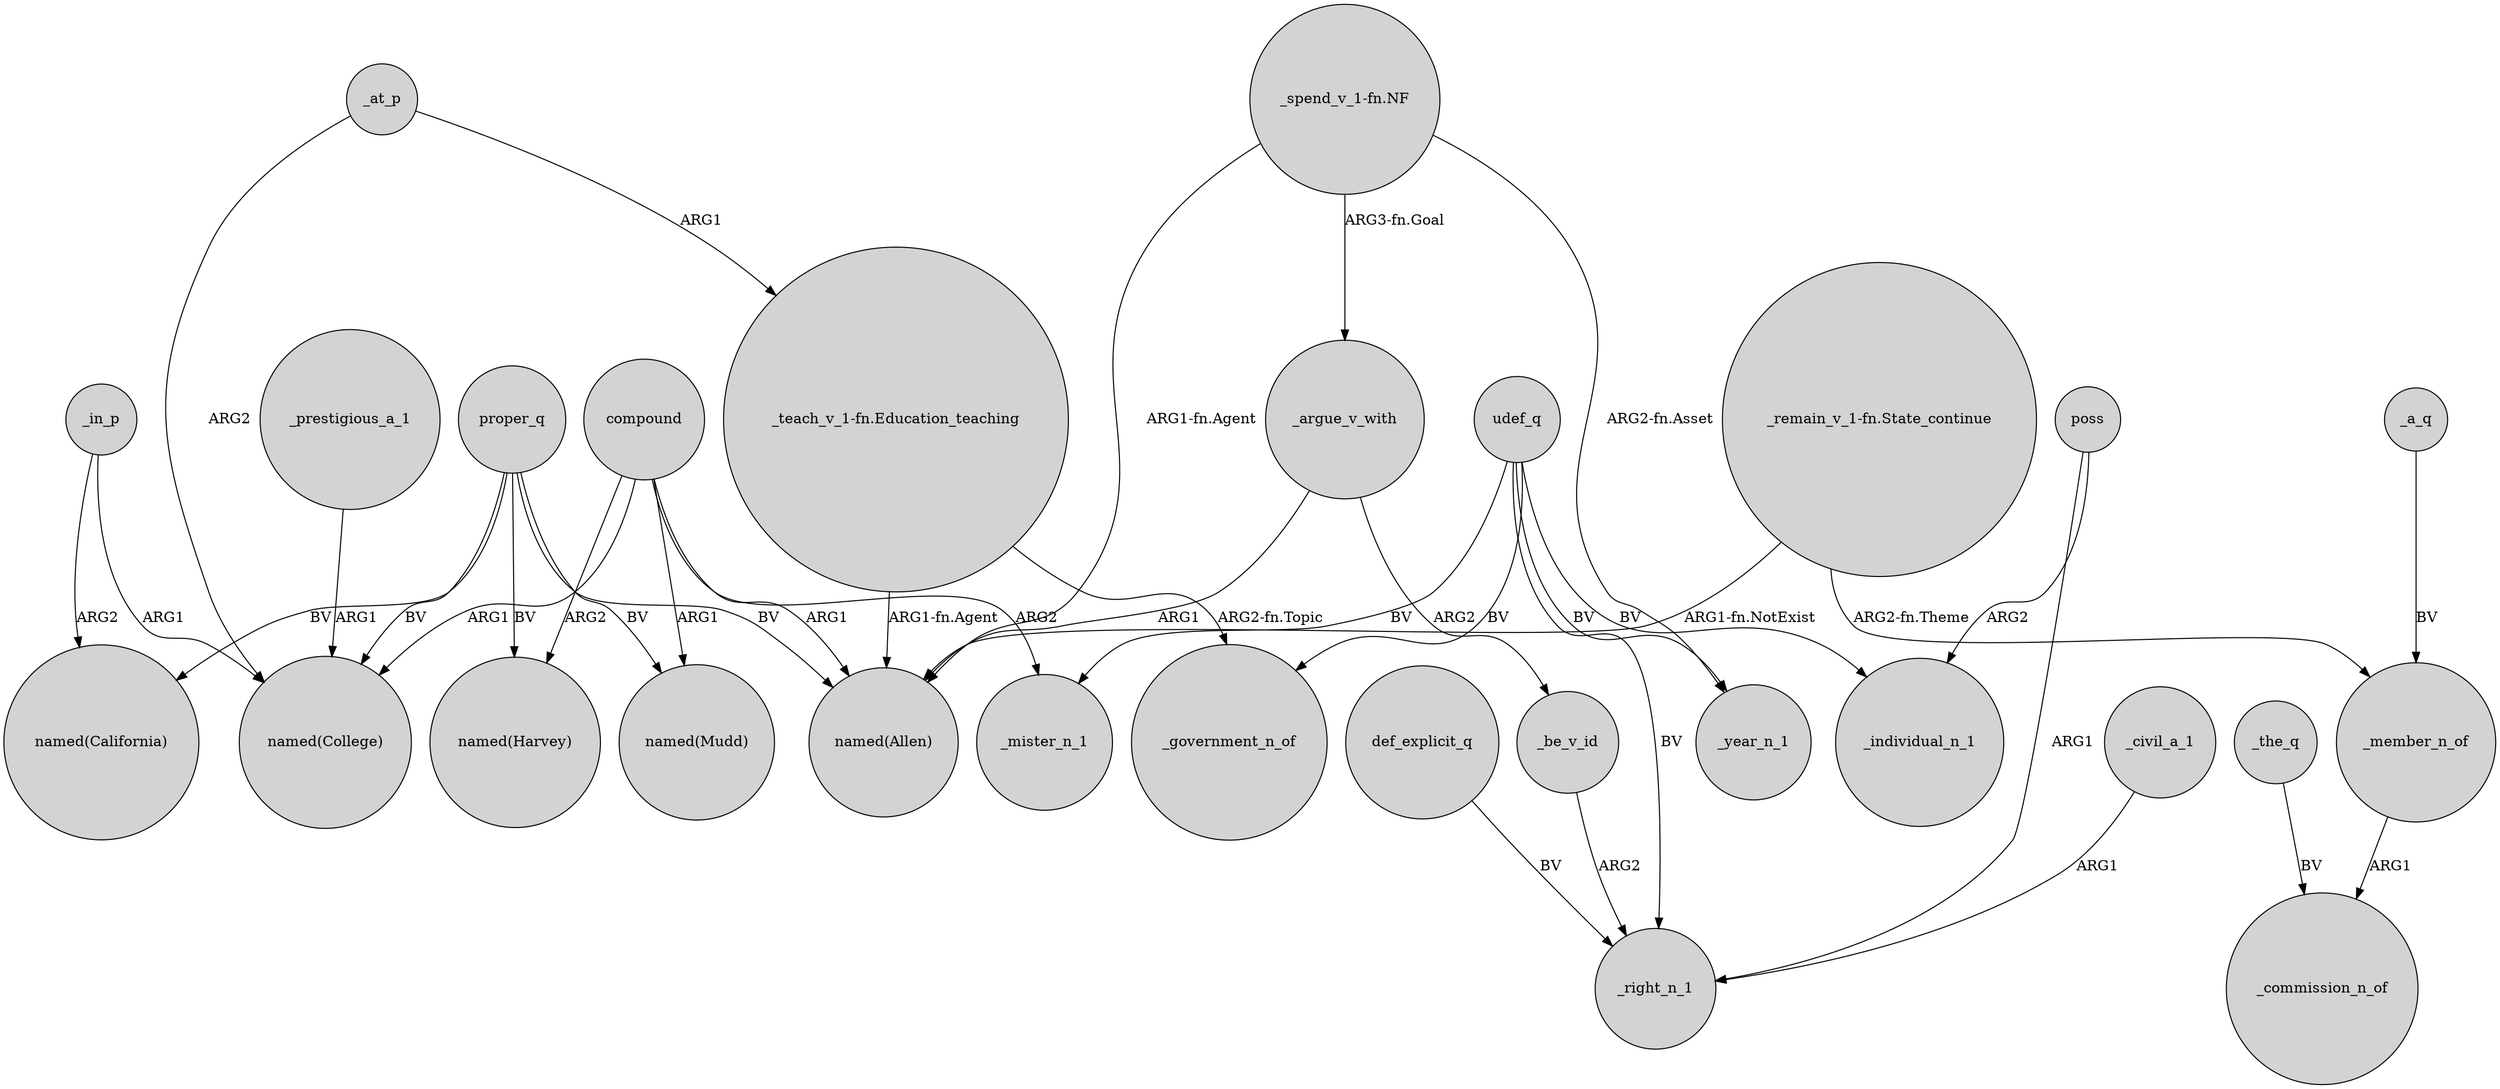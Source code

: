 digraph {
	node [shape=circle style=filled]
	"_teach_v_1-fn.Education_teaching" -> _government_n_of [label="ARG2-fn.Topic"]
	_in_p -> "named(California)" [label=ARG2]
	compound -> "named(Allen)" [label=ARG1]
	proper_q -> "named(Allen)" [label=BV]
	udef_q -> _government_n_of [label=BV]
	_member_n_of -> _commission_n_of [label=ARG1]
	_argue_v_with -> "named(Allen)" [label=ARG1]
	_in_p -> "named(College)" [label=ARG1]
	proper_q -> "named(Mudd)" [label=BV]
	_argue_v_with -> _be_v_id [label=ARG2]
	compound -> _mister_n_1 [label=ARG2]
	"_spend_v_1-fn.NF" -> "named(Allen)" [label="ARG1-fn.Agent"]
	_prestigious_a_1 -> "named(College)" [label=ARG1]
	"_spend_v_1-fn.NF" -> _year_n_1 [label="ARG2-fn.Asset"]
	udef_q -> _mister_n_1 [label=BV]
	proper_q -> "named(California)" [label=BV]
	poss -> _individual_n_1 [label=ARG2]
	"_spend_v_1-fn.NF" -> _argue_v_with [label="ARG3-fn.Goal"]
	_at_p -> "_teach_v_1-fn.Education_teaching" [label=ARG1]
	udef_q -> _individual_n_1 [label=BV]
	"_remain_v_1-fn.State_continue" -> _member_n_of [label="ARG2-fn.Theme"]
	compound -> "named(Harvey)" [label=ARG2]
	udef_q -> _right_n_1 [label=BV]
	proper_q -> "named(College)" [label=BV]
	_civil_a_1 -> _right_n_1 [label=ARG1]
	compound -> "named(Mudd)" [label=ARG1]
	_the_q -> _commission_n_of [label=BV]
	udef_q -> _year_n_1 [label=BV]
	def_explicit_q -> _right_n_1 [label=BV]
	poss -> _right_n_1 [label=ARG1]
	_a_q -> _member_n_of [label=BV]
	"_teach_v_1-fn.Education_teaching" -> "named(Allen)" [label="ARG1-fn.Agent"]
	_at_p -> "named(College)" [label=ARG2]
	_be_v_id -> _right_n_1 [label=ARG2]
	compound -> "named(College)" [label=ARG1]
	"_remain_v_1-fn.State_continue" -> "named(Allen)" [label="ARG1-fn.NotExist"]
	proper_q -> "named(Harvey)" [label=BV]
}
